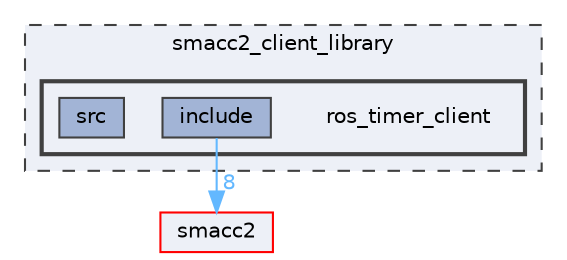 digraph "smacc2_client_library/ros_timer_client"
{
 // LATEX_PDF_SIZE
  bgcolor="transparent";
  edge [fontname=Helvetica,fontsize=10,labelfontname=Helvetica,labelfontsize=10];
  node [fontname=Helvetica,fontsize=10,shape=box,height=0.2,width=0.4];
  compound=true
  subgraph clusterdir_8ab6e731d630f2783f61aa44b19cf7d2 {
    graph [ bgcolor="#edf0f7", pencolor="grey25", label="smacc2_client_library", fontname=Helvetica,fontsize=10 style="filled,dashed", URL="dir_8ab6e731d630f2783f61aa44b19cf7d2.html",tooltip=""]
  subgraph clusterdir_25affcc8d871533d236b11a0d5f2ef24 {
    graph [ bgcolor="#edf0f7", pencolor="grey25", label="", fontname=Helvetica,fontsize=10 style="filled,bold", URL="dir_25affcc8d871533d236b11a0d5f2ef24.html",tooltip=""]
    dir_25affcc8d871533d236b11a0d5f2ef24 [shape=plaintext, label="ros_timer_client"];
  dir_b7d14d01681d1badf1227a10ba8b183e [label="include", fillcolor="#a2b4d6", color="grey25", style="filled", URL="dir_b7d14d01681d1badf1227a10ba8b183e.html",tooltip=""];
  dir_1b418a77ff8bbe07e64780bb23f45f19 [label="src", fillcolor="#a2b4d6", color="grey25", style="filled", URL="dir_1b418a77ff8bbe07e64780bb23f45f19.html",tooltip=""];
  }
  }
  dir_ce4c19d6108cf5285f3105ec9cd73bf1 [label="smacc2", fillcolor="#edf0f7", color="red", style="filled", URL="dir_ce4c19d6108cf5285f3105ec9cd73bf1.html",tooltip=""];
  dir_b7d14d01681d1badf1227a10ba8b183e->dir_ce4c19d6108cf5285f3105ec9cd73bf1 [headlabel="8", labeldistance=1.5 headhref="dir_000022_000043.html" color="steelblue1" fontcolor="steelblue1"];
}
